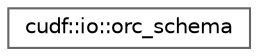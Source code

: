 digraph "类继承关系图"
{
 // LATEX_PDF_SIZE
  bgcolor="transparent";
  edge [fontname=Helvetica,fontsize=10,labelfontname=Helvetica,labelfontsize=10];
  node [fontname=Helvetica,fontsize=10,shape=box,height=0.2,width=0.4];
  rankdir="LR";
  Node0 [id="Node000000",label="cudf::io::orc_schema",height=0.2,width=0.4,color="grey40", fillcolor="white", style="filled",URL="$structcudf_1_1io_1_1orc__schema.html",tooltip="Schema of an ORC file."];
}
